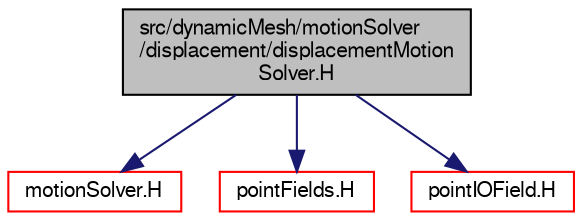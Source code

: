 digraph "src/dynamicMesh/motionSolver/displacement/displacementMotionSolver.H"
{
  bgcolor="transparent";
  edge [fontname="FreeSans",fontsize="10",labelfontname="FreeSans",labelfontsize="10"];
  node [fontname="FreeSans",fontsize="10",shape=record];
  Node0 [label="src/dynamicMesh/motionSolver\l/displacement/displacementMotion\lSolver.H",height=0.2,width=0.4,color="black", fillcolor="grey75", style="filled", fontcolor="black"];
  Node0 -> Node1 [color="midnightblue",fontsize="10",style="solid",fontname="FreeSans"];
  Node1 [label="motionSolver.H",height=0.2,width=0.4,color="red",URL="$a00626.html"];
  Node0 -> Node133 [color="midnightblue",fontsize="10",style="solid",fontname="FreeSans"];
  Node133 [label="pointFields.H",height=0.2,width=0.4,color="red",URL="$a09881.html"];
  Node0 -> Node244 [color="midnightblue",fontsize="10",style="solid",fontname="FreeSans"];
  Node244 [label="pointIOField.H",height=0.2,width=0.4,color="red",URL="$a12068.html"];
}
